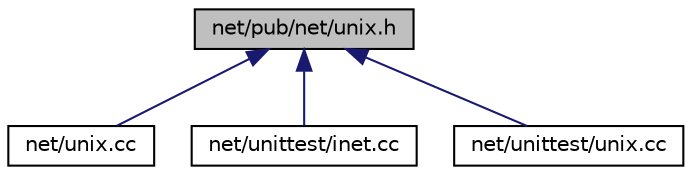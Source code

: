 digraph "net/pub/net/unix.h"
{
 // LATEX_PDF_SIZE
  edge [fontname="Helvetica",fontsize="10",labelfontname="Helvetica",labelfontsize="10"];
  node [fontname="Helvetica",fontsize="10",shape=record];
  Node1 [label="net/pub/net/unix.h",height=0.2,width=0.4,color="black", fillcolor="grey75", style="filled", fontcolor="black",tooltip="Unix domain tcp and udp networking."];
  Node1 -> Node2 [dir="back",color="midnightblue",fontsize="10",style="solid",fontname="Helvetica"];
  Node2 [label="net/unix.cc",height=0.2,width=0.4,color="black", fillcolor="white", style="filled",URL="$de/d2a/unix_8cc.html",tooltip="Unix domain tcp and udp networking implementation"];
  Node1 -> Node3 [dir="back",color="midnightblue",fontsize="10",style="solid",fontname="Helvetica"];
  Node3 [label="net/unittest/inet.cc",height=0.2,width=0.4,color="black", fillcolor="white", style="filled",URL="$dd/d8d/unittest_2inet_8cc.html",tooltip="Tests for Internet tcp and udp networking sockets."];
  Node1 -> Node4 [dir="back",color="midnightblue",fontsize="10",style="solid",fontname="Helvetica"];
  Node4 [label="net/unittest/unix.cc",height=0.2,width=0.4,color="black", fillcolor="white", style="filled",URL="$db/dc1/unittest_2unix_8cc.html",tooltip="Tests for Unix domain tcp and udp networking."];
}
